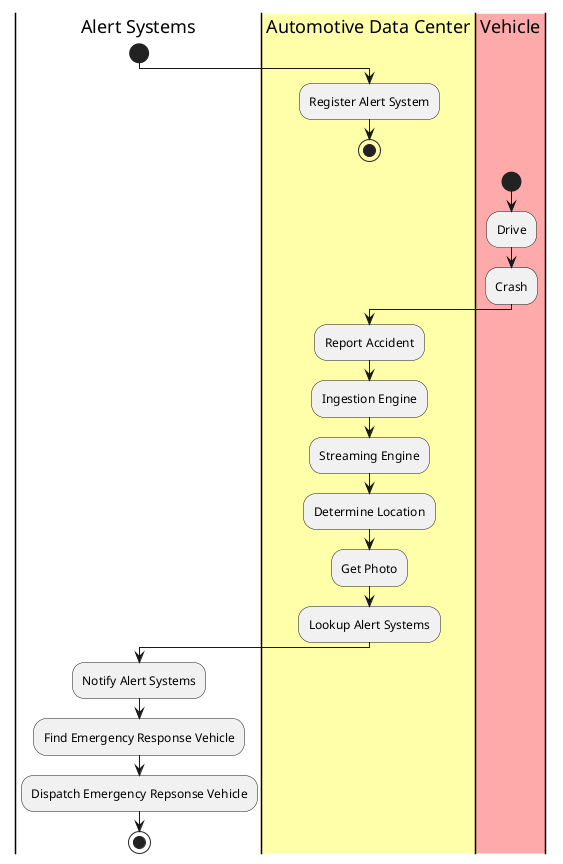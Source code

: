 @startuml
|Alert Systems|
start
|#ffffaa|Automotive Data Center|
:Register Alert System;
stop
|#ffaaaa|Vehicle|
start
:Drive;
:Crash;
|Automotive Data Center|
:Report Accident;
:Ingestion Engine;
:Streaming Engine;
:Determine Location;
:Get Photo;
:Lookup Alert Systems;
|Alert Systems|
:Notify Alert Systems;
:Find Emergency Response Vehicle;
:Dispatch Emergency Repsonse Vehicle;
stop
@enduml
